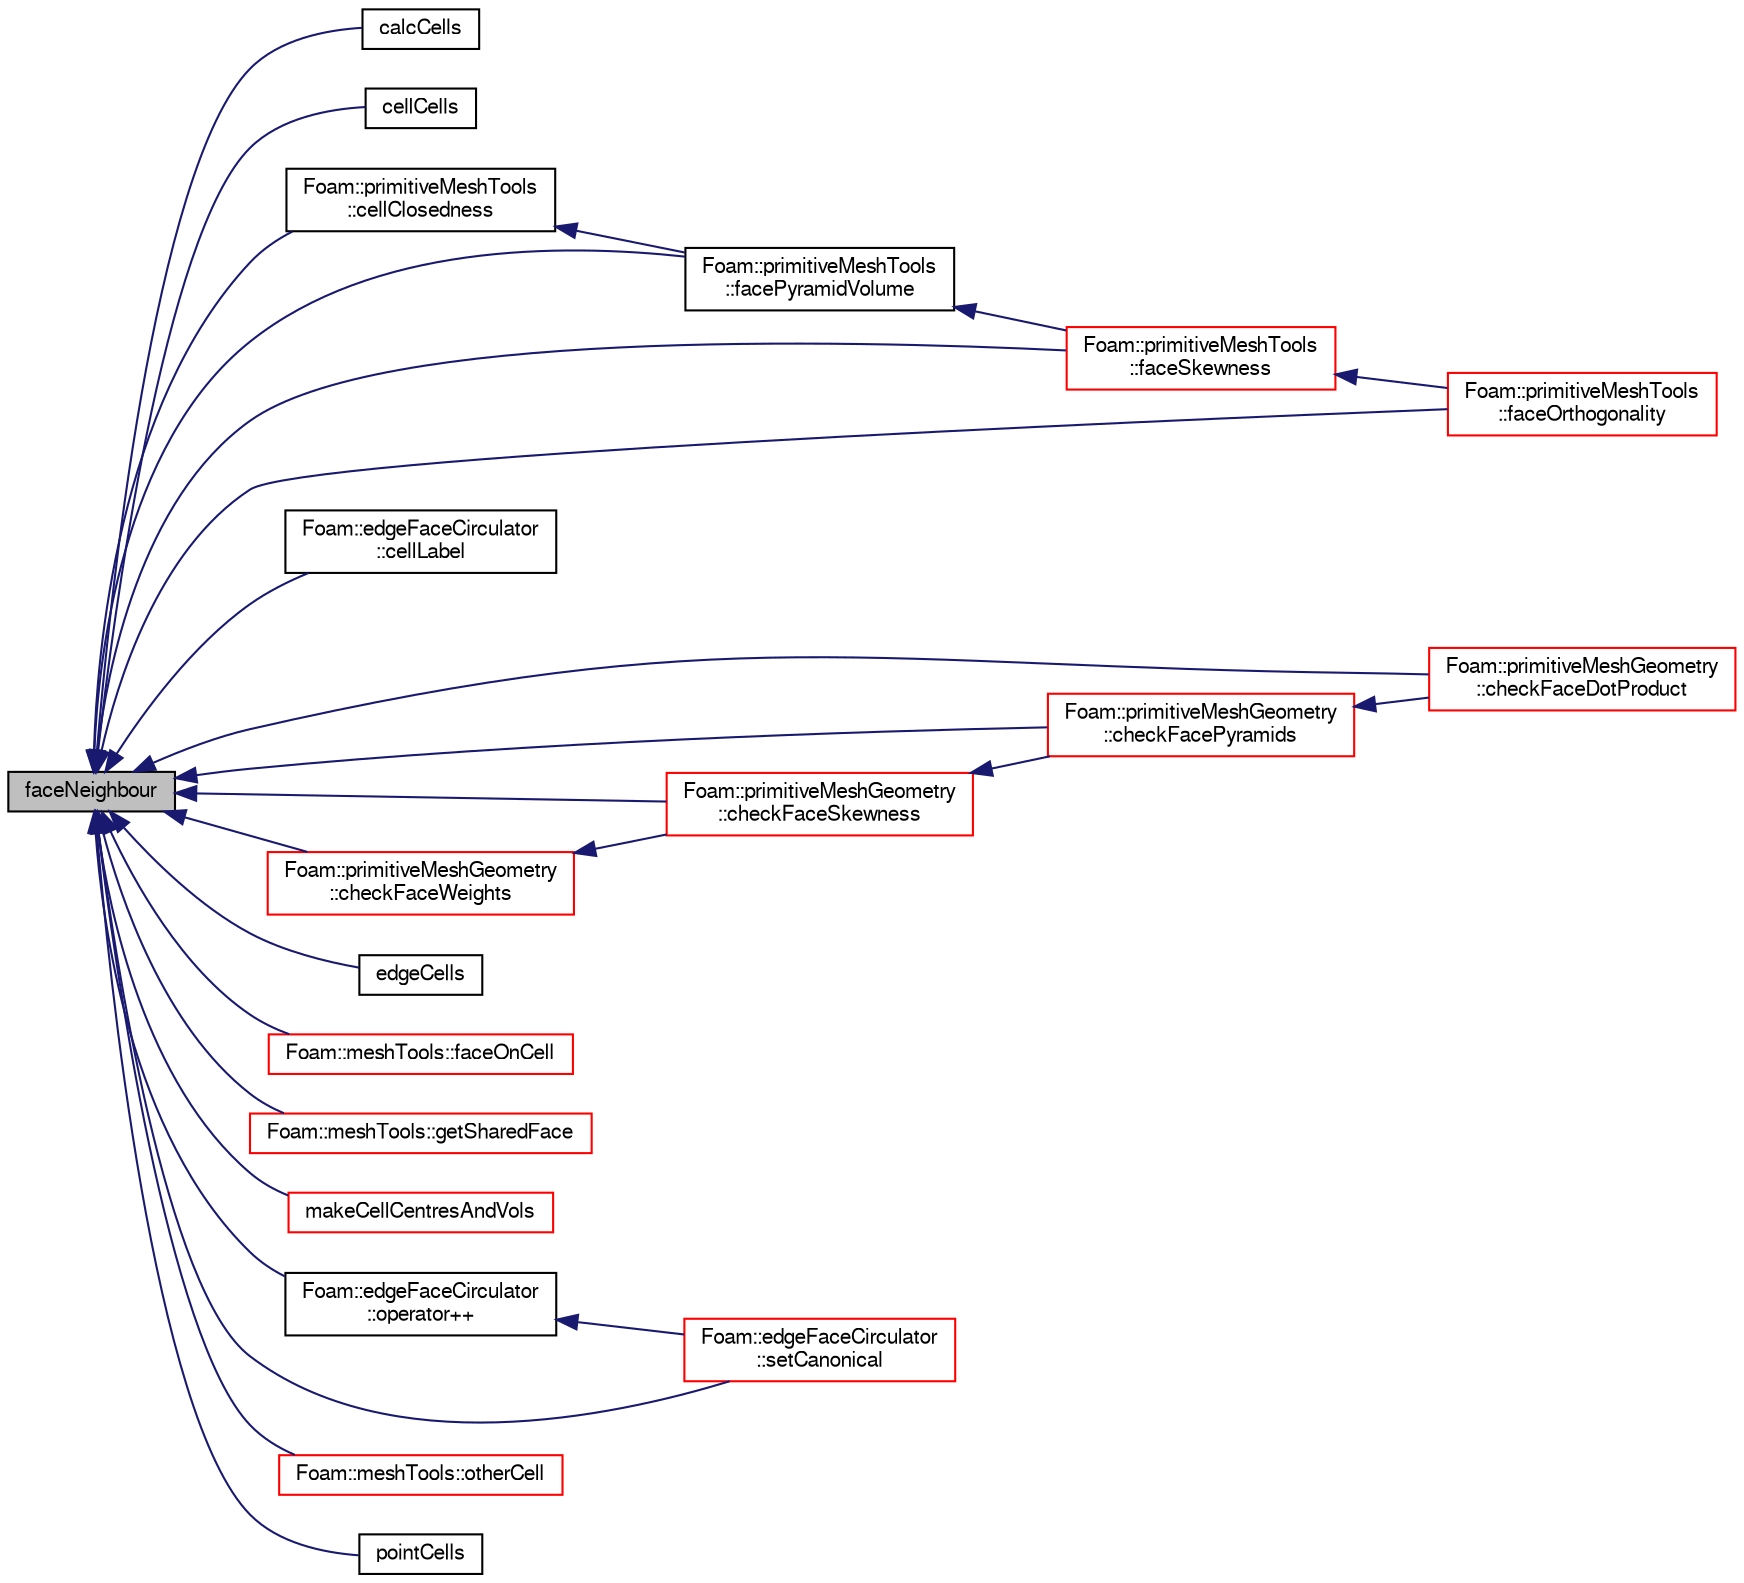 digraph "faceNeighbour"
{
  bgcolor="transparent";
  edge [fontname="FreeSans",fontsize="10",labelfontname="FreeSans",labelfontsize="10"];
  node [fontname="FreeSans",fontsize="10",shape=record];
  rankdir="LR";
  Node31299 [label="faceNeighbour",height=0.2,width=0.4,color="black", fillcolor="grey75", style="filled", fontcolor="black"];
  Node31299 -> Node31300 [dir="back",color="midnightblue",fontsize="10",style="solid",fontname="FreeSans"];
  Node31300 [label="calcCells",height=0.2,width=0.4,color="black",URL="$a27530.html#ac793e5f16ea4cc03039a3e17f74255c1",tooltip="Helper function to calculate cell-face addressing from. "];
  Node31299 -> Node31301 [dir="back",color="midnightblue",fontsize="10",style="solid",fontname="FreeSans"];
  Node31301 [label="cellCells",height=0.2,width=0.4,color="black",URL="$a27530.html#a6633e5df84e7bfcb8659a49b34195925",tooltip="cellCells using cells. "];
  Node31299 -> Node31302 [dir="back",color="midnightblue",fontsize="10",style="solid",fontname="FreeSans"];
  Node31302 [label="Foam::primitiveMeshTools\l::cellClosedness",height=0.2,width=0.4,color="black",URL="$a27534.html#a14b7d320d846c69e1e404e9937f5d63c",tooltip="Generate cell openness and cell ascpect ratio field. "];
  Node31302 -> Node31303 [dir="back",color="midnightblue",fontsize="10",style="solid",fontname="FreeSans"];
  Node31303 [label="Foam::primitiveMeshTools\l::facePyramidVolume",height=0.2,width=0.4,color="black",URL="$a27534.html#aab4eea20bacd77eef1060af3f16adc26",tooltip="Generate face pyramid volume fields. "];
  Node31303 -> Node31304 [dir="back",color="midnightblue",fontsize="10",style="solid",fontname="FreeSans"];
  Node31304 [label="Foam::primitiveMeshTools\l::faceSkewness",height=0.2,width=0.4,color="red",URL="$a27534.html#a3c5a5ea5f6eecbaf692582855583eff9",tooltip="Generate skewness field. "];
  Node31304 -> Node31331 [dir="back",color="midnightblue",fontsize="10",style="solid",fontname="FreeSans"];
  Node31331 [label="Foam::primitiveMeshTools\l::faceOrthogonality",height=0.2,width=0.4,color="red",URL="$a27534.html#a80c00296cf9a021984931b4e59b86f35",tooltip="Generate non-orthogonality field (internal faces only) "];
  Node31299 -> Node31335 [dir="back",color="midnightblue",fontsize="10",style="solid",fontname="FreeSans"];
  Node31335 [label="Foam::edgeFaceCirculator\l::cellLabel",height=0.2,width=0.4,color="black",URL="$a25022.html#a97d6f4cbfbd0dcdf815e16e0f55a6bdd",tooltip="Helper: get the neighbouring cell according to the ownerSide. "];
  Node31299 -> Node31336 [dir="back",color="midnightblue",fontsize="10",style="solid",fontname="FreeSans"];
  Node31336 [label="Foam::primitiveMeshGeometry\l::checkFaceDotProduct",height=0.2,width=0.4,color="red",URL="$a25146.html#abe689b0ea95babc2086677dec53f57f2"];
  Node31299 -> Node31344 [dir="back",color="midnightblue",fontsize="10",style="solid",fontname="FreeSans"];
  Node31344 [label="Foam::primitiveMeshGeometry\l::checkFacePyramids",height=0.2,width=0.4,color="red",URL="$a25146.html#ad90dd781f10ef81bbfefbe0b9b8fe46e"];
  Node31344 -> Node31336 [dir="back",color="midnightblue",fontsize="10",style="solid",fontname="FreeSans"];
  Node31299 -> Node31343 [dir="back",color="midnightblue",fontsize="10",style="solid",fontname="FreeSans"];
  Node31343 [label="Foam::primitiveMeshGeometry\l::checkFaceSkewness",height=0.2,width=0.4,color="red",URL="$a25146.html#a2c5229035a955dd2719a447f55181f79"];
  Node31343 -> Node31344 [dir="back",color="midnightblue",fontsize="10",style="solid",fontname="FreeSans"];
  Node31299 -> Node31342 [dir="back",color="midnightblue",fontsize="10",style="solid",fontname="FreeSans"];
  Node31342 [label="Foam::primitiveMeshGeometry\l::checkFaceWeights",height=0.2,width=0.4,color="red",URL="$a25146.html#a43235a75da65bd601617364388f0d055"];
  Node31342 -> Node31343 [dir="back",color="midnightblue",fontsize="10",style="solid",fontname="FreeSans"];
  Node31299 -> Node31346 [dir="back",color="midnightblue",fontsize="10",style="solid",fontname="FreeSans"];
  Node31346 [label="edgeCells",height=0.2,width=0.4,color="black",URL="$a27530.html#a5d07940b4f2c9d0e5a60a13943fb3023",tooltip="edgeCells using pointFaces, edges, pointEdges "];
  Node31299 -> Node31347 [dir="back",color="midnightblue",fontsize="10",style="solid",fontname="FreeSans"];
  Node31347 [label="Foam::meshTools::faceOnCell",height=0.2,width=0.4,color="red",URL="$a21153.html#ae8119e36b45b1e47f91cdcb57222986d",tooltip="Is face used by cell. "];
  Node31299 -> Node31331 [dir="back",color="midnightblue",fontsize="10",style="solid",fontname="FreeSans"];
  Node31299 -> Node31303 [dir="back",color="midnightblue",fontsize="10",style="solid",fontname="FreeSans"];
  Node31299 -> Node31304 [dir="back",color="midnightblue",fontsize="10",style="solid",fontname="FreeSans"];
  Node31299 -> Node31385 [dir="back",color="midnightblue",fontsize="10",style="solid",fontname="FreeSans"];
  Node31385 [label="Foam::meshTools::getSharedFace",height=0.2,width=0.4,color="red",URL="$a21153.html#a8550e28a800fded0b2d9dcdce6a6c4f6",tooltip="Return face shared by two cells. Throws error if none found. "];
  Node31299 -> Node31403 [dir="back",color="midnightblue",fontsize="10",style="solid",fontname="FreeSans"];
  Node31403 [label="makeCellCentresAndVols",height=0.2,width=0.4,color="red",URL="$a27530.html#a6941f58797a671377ff89d3b84cedf19"];
  Node31299 -> Node33577 [dir="back",color="midnightblue",fontsize="10",style="solid",fontname="FreeSans"];
  Node33577 [label="Foam::edgeFaceCirculator\l::operator++",height=0.2,width=0.4,color="black",URL="$a25022.html#a373ca9638250f9443dcf86934a465507",tooltip="Step to next face. Uses no edge addressing! "];
  Node33577 -> Node33578 [dir="back",color="midnightblue",fontsize="10",style="solid",fontname="FreeSans"];
  Node33578 [label="Foam::edgeFaceCirculator\l::setCanonical",height=0.2,width=0.4,color="red",URL="$a25022.html#a9fe0f5513339c480e64660f5f36514c2",tooltip="Set edge to a unique state so different ones can be compared. "];
  Node31299 -> Node31398 [dir="back",color="midnightblue",fontsize="10",style="solid",fontname="FreeSans"];
  Node31398 [label="Foam::meshTools::otherCell",height=0.2,width=0.4,color="red",URL="$a21153.html#a27becdad7805cd82a048fa554a29ccbf",tooltip="Return cell on other side of face. Throws error. "];
  Node31299 -> Node33581 [dir="back",color="midnightblue",fontsize="10",style="solid",fontname="FreeSans"];
  Node33581 [label="pointCells",height=0.2,width=0.4,color="black",URL="$a27530.html#a852e3afb9be80c737f8eea3861cd817d",tooltip="pointCells using pointFaces "];
  Node31299 -> Node33578 [dir="back",color="midnightblue",fontsize="10",style="solid",fontname="FreeSans"];
}
